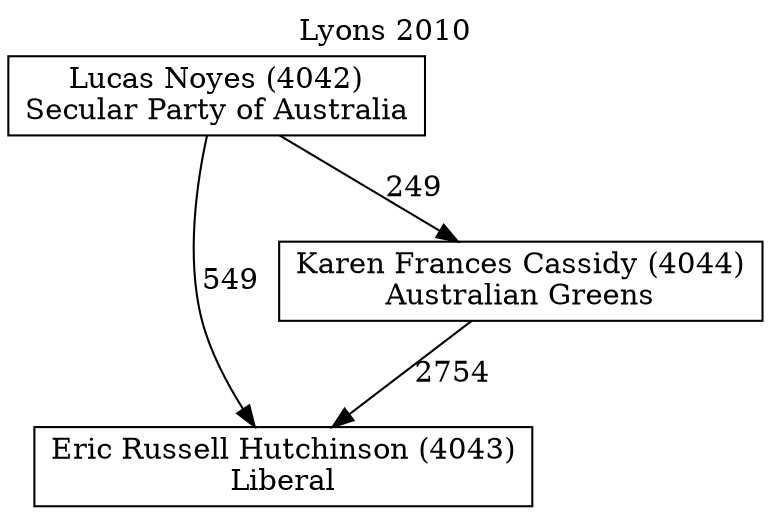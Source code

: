 // House preference flow
digraph "Eric Russell Hutchinson (4043)_Lyons_2010" {
	graph [label="Lyons 2010" labelloc=t mclimit=10]
	node [shape=box]
	"Eric Russell Hutchinson (4043)" [label="Eric Russell Hutchinson (4043)
Liberal"]
	"Karen Frances Cassidy (4044)" [label="Karen Frances Cassidy (4044)
Australian Greens"]
	"Lucas Noyes (4042)" [label="Lucas Noyes (4042)
Secular Party of Australia"]
	"Karen Frances Cassidy (4044)" -> "Eric Russell Hutchinson (4043)" [label=2754]
	"Lucas Noyes (4042)" -> "Karen Frances Cassidy (4044)" [label=249]
	"Lucas Noyes (4042)" -> "Eric Russell Hutchinson (4043)" [label=549]
}
